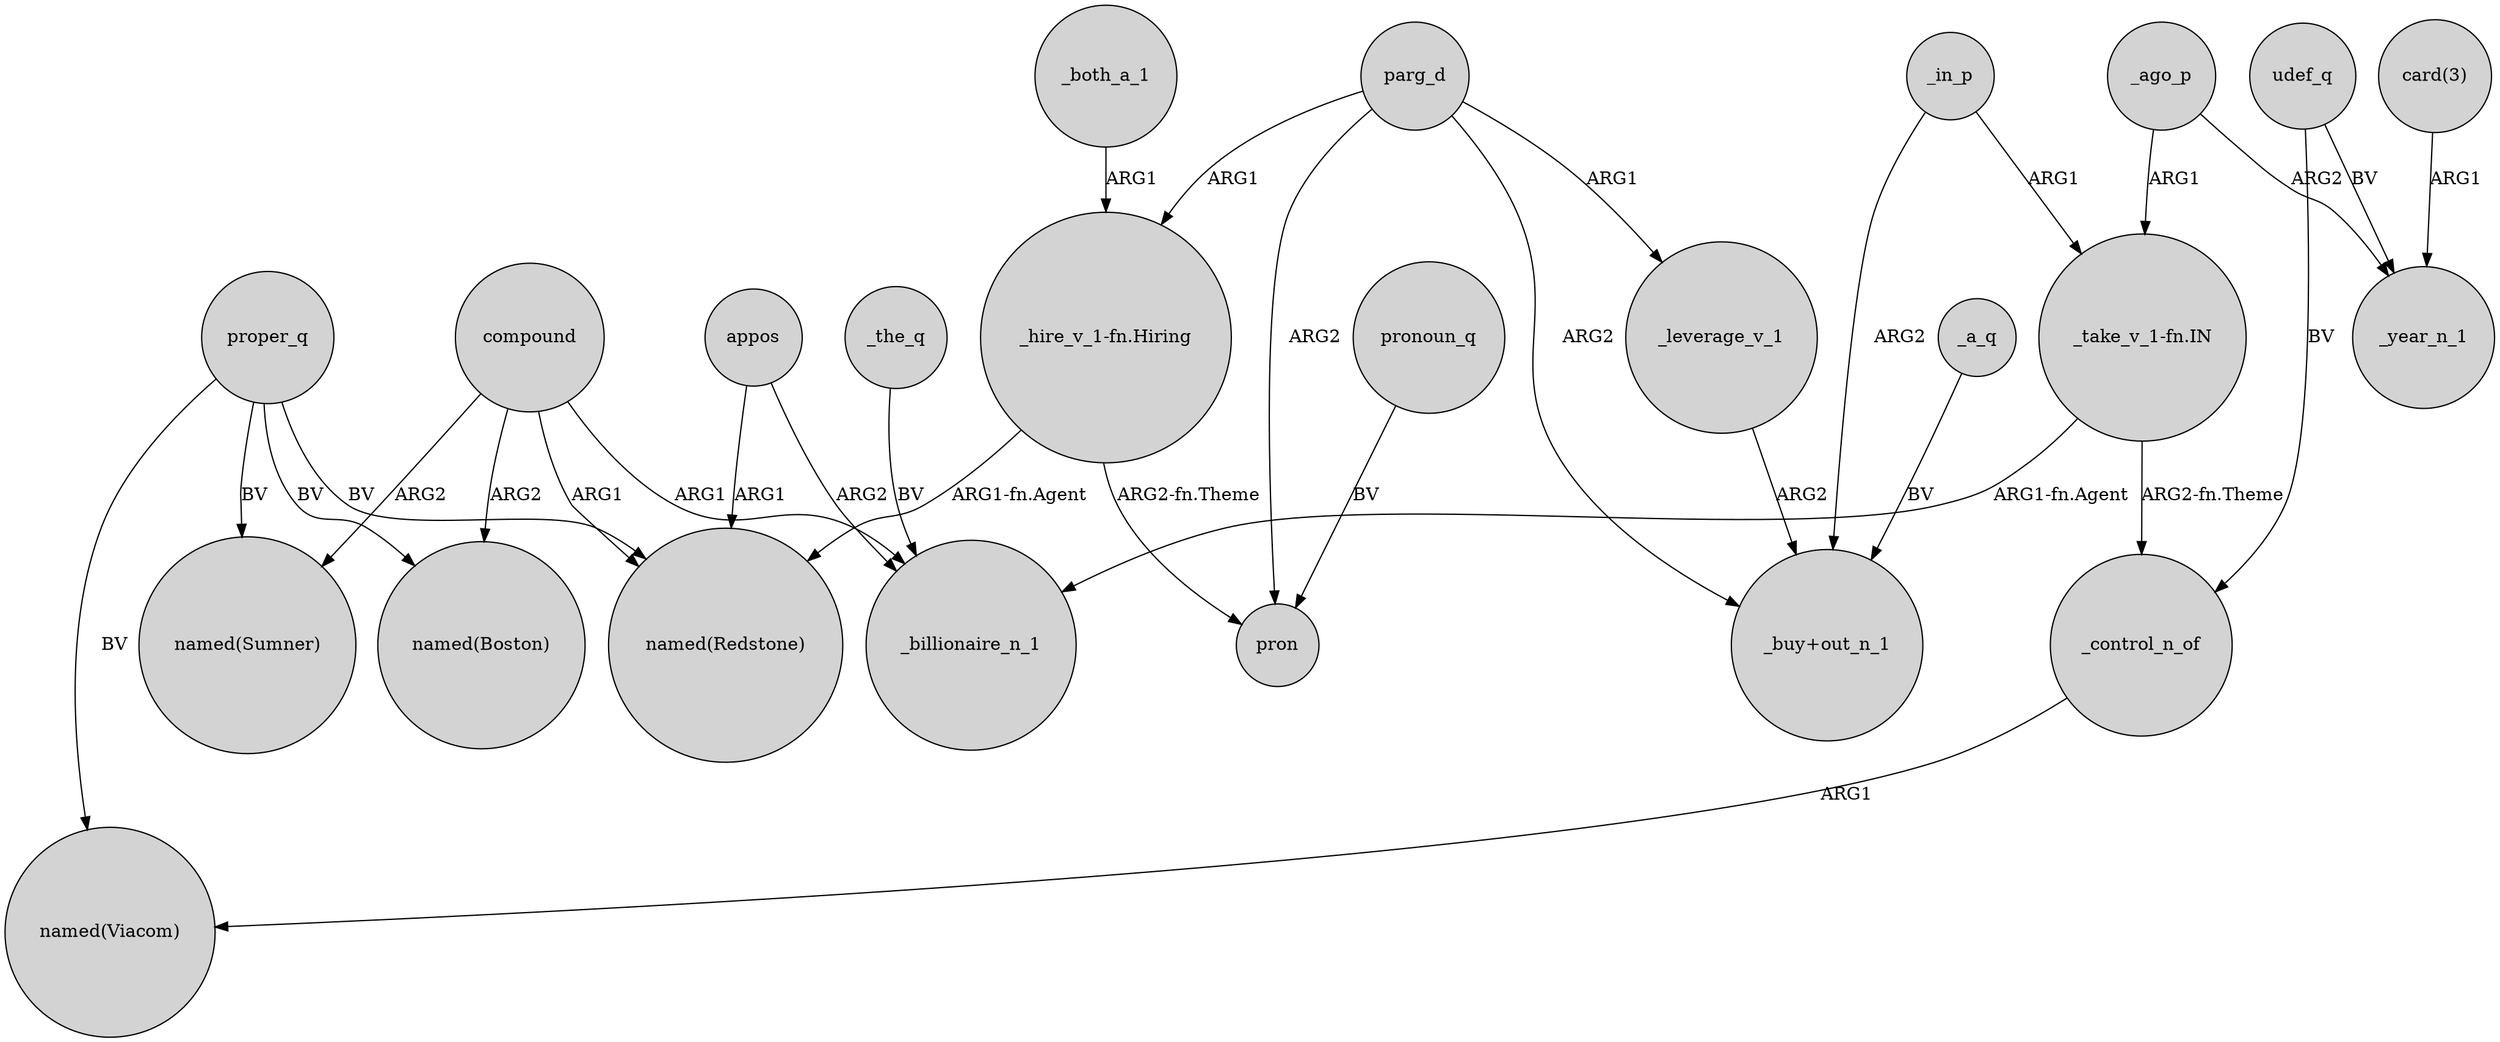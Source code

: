 digraph {
	node [shape=circle style=filled]
	proper_q -> "named(Boston)" [label=BV]
	appos -> _billionaire_n_1 [label=ARG2]
	compound -> "named(Redstone)" [label=ARG1]
	udef_q -> _control_n_of [label=BV]
	compound -> "named(Boston)" [label=ARG2]
	"_hire_v_1-fn.Hiring" -> "named(Redstone)" [label="ARG1-fn.Agent"]
	"_hire_v_1-fn.Hiring" -> pron [label="ARG2-fn.Theme"]
	_the_q -> _billionaire_n_1 [label=BV]
	parg_d -> "_buy+out_n_1" [label=ARG2]
	compound -> _billionaire_n_1 [label=ARG1]
	_in_p -> "_buy+out_n_1" [label=ARG2]
	_both_a_1 -> "_hire_v_1-fn.Hiring" [label=ARG1]
	parg_d -> pron [label=ARG2]
	"_take_v_1-fn.IN" -> _control_n_of [label="ARG2-fn.Theme"]
	parg_d -> _leverage_v_1 [label=ARG1]
	pronoun_q -> pron [label=BV]
	_ago_p -> _year_n_1 [label=ARG2]
	appos -> "named(Redstone)" [label=ARG1]
	compound -> "named(Sumner)" [label=ARG2]
	proper_q -> "named(Redstone)" [label=BV]
	"card(3)" -> _year_n_1 [label=ARG1]
	_leverage_v_1 -> "_buy+out_n_1" [label=ARG2]
	"_take_v_1-fn.IN" -> _billionaire_n_1 [label="ARG1-fn.Agent"]
	udef_q -> _year_n_1 [label=BV]
	_control_n_of -> "named(Viacom)" [label=ARG1]
	proper_q -> "named(Viacom)" [label=BV]
	parg_d -> "_hire_v_1-fn.Hiring" [label=ARG1]
	_in_p -> "_take_v_1-fn.IN" [label=ARG1]
	proper_q -> "named(Sumner)" [label=BV]
	_a_q -> "_buy+out_n_1" [label=BV]
	_ago_p -> "_take_v_1-fn.IN" [label=ARG1]
}
